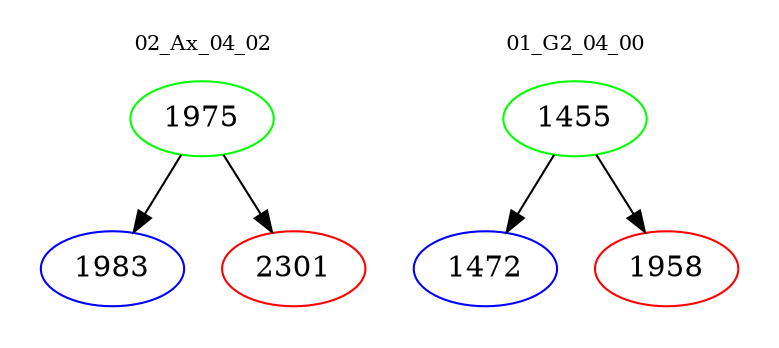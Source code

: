 digraph{
subgraph cluster_0 {
color = white
label = "02_Ax_04_02";
fontsize=10;
T0_1975 [label="1975", color="green"]
T0_1975 -> T0_1983 [color="black"]
T0_1983 [label="1983", color="blue"]
T0_1975 -> T0_2301 [color="black"]
T0_2301 [label="2301", color="red"]
}
subgraph cluster_1 {
color = white
label = "01_G2_04_00";
fontsize=10;
T1_1455 [label="1455", color="green"]
T1_1455 -> T1_1472 [color="black"]
T1_1472 [label="1472", color="blue"]
T1_1455 -> T1_1958 [color="black"]
T1_1958 [label="1958", color="red"]
}
}
